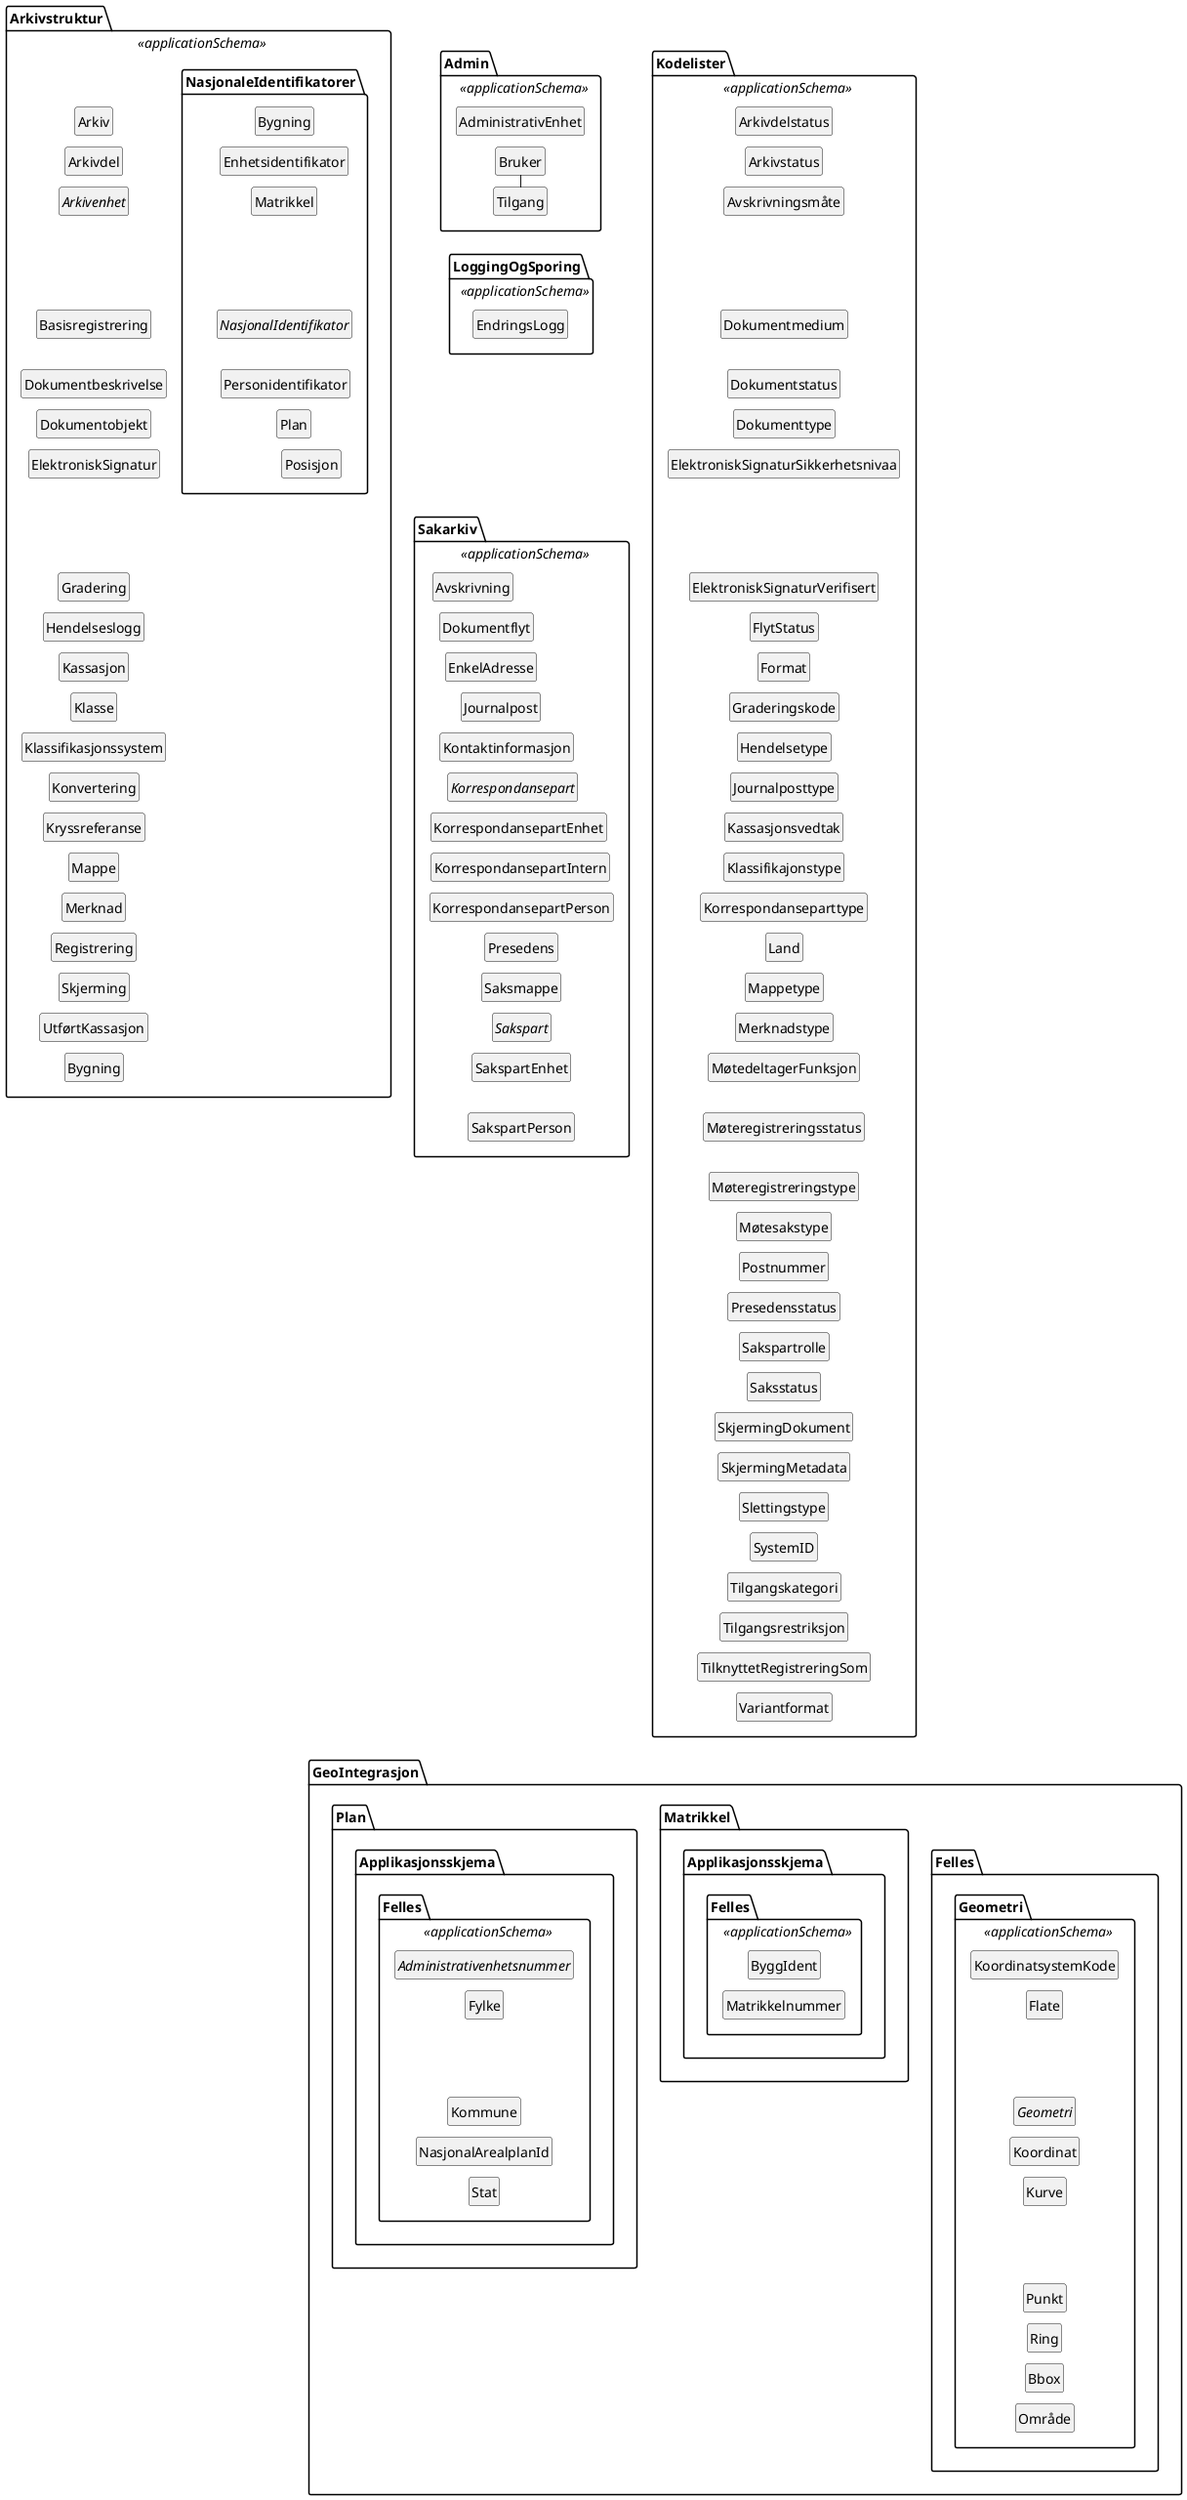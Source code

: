 @startuml
hide circle
hide empty members
skinparam ranksep 12

package Arkivstruktur <<applicationSchema>> {
  class Arkiv
  class Arkivdel
  abstract class Arkivenhet
  class Basisregistrering
  class Dokumentbeskrivelse
  class Dokumentobjekt
  class ElektroniskSignatur
  class Gradering
  class Hendelseslogg
  class Kassasjon
  class Klasse
  class Klassifikasjonssystem
  class Konvertering
  class Kryssreferanse
  class Mappe
  class Merknad
  class Registrering
  class Skjerming
  class UtførtKassasjon

  Arkiv -[hidden]- Arkivdel
  Arkivdel -[hidden]- Arkivenhet
  Arkivenhet -[hidden]-  Basisregistrering
  Basisregistrering -[hidden]-  Dokumentbeskrivelse
  Dokumentbeskrivelse -[hidden]-  Dokumentobjekt
  Dokumentobjekt -[hidden]-  ElektroniskSignatur
  ElektroniskSignatur -[hidden]-  Gradering
  Gradering -[hidden]-  Hendelseslogg
  Hendelseslogg -[hidden]-  Kassasjon
  Kassasjon -[hidden]-  Klasse
  Klasse -[hidden]-  Klassifikasjonssystem
  Klassifikasjonssystem -[hidden]-  Konvertering
  Konvertering -[hidden]-  Kryssreferanse
  Kryssreferanse -[hidden]-  Mappe
  Mappe -[hidden]-  Merknad
  Merknad -[hidden]-  Registrering
  Registrering -[hidden]-  Skjerming
  Skjerming -[hidden]-  UtførtKassasjon
  UtførtKassasjon -[hidden]- Bygning

  package NasjonaleIdentifikatorer {
    class Bygning
    class Enhetsidentifikator
    class Matrikkel
    abstract class NasjonalIdentifikator
    class Personidentifikator
    class Plan
    class Posisjon

    Bygning -[hidden]- Enhetsidentifikator
    Enhetsidentifikator -[hidden]- Matrikkel
    Matrikkel -[hidden]- NasjonalIdentifikator
    NasjonalIdentifikator -[hidden]- Personidentifikator
    Personidentifikator -[hidden]- Plan
    Plan -[hidden]- Posisjon
  }
}
package Sakarkiv <<applicationSchema>> {
  class Avskrivning
  class Dokumentflyt
  class EnkelAdresse
  class Journalpost
  class Kontaktinformasjon
  abstract class Korrespondansepart
  class KorrespondansepartEnhet
  class KorrespondansepartIntern
  class KorrespondansepartPerson
  class Presedens
  class Saksmappe
  abstract class Sakspart
  class SakspartEnhet
  class SakspartPerson

  Posisjon -[hidden]- Avskrivning
  Avskrivning -[hidden]- Dokumentflyt
  Dokumentflyt -[hidden]- EnkelAdresse
  EnkelAdresse -[hidden]- Journalpost
  Journalpost -[hidden]- Kontaktinformasjon
  Kontaktinformasjon -[hidden]- Korrespondansepart
  Korrespondansepart -[hidden]- KorrespondansepartEnhet
  KorrespondansepartEnhet -[hidden]- KorrespondansepartIntern
  KorrespondansepartIntern -[hidden]- KorrespondansepartPerson
  KorrespondansepartPerson -[hidden]- Presedens
  Presedens -[hidden]- Saksmappe
  Saksmappe -[hidden]- Sakspart
  Sakspart -[hidden]- SakspartEnhet
  SakspartEnhet -[hidden]- SakspartPerson
}
package Admin <<applicationSchema>> {
  class AdministrativEnhet
  class Bruker
  class Tilgang

  AdministrativEnhet -[hidden]- Bruker
  Bruker --Tilgang
}
package LoggingOgSporing <<applicationSchema>> {
  class EndringsLogg

  Tilgang -[hidden]- EndringsLogg
}
package Kodelister <<applicationSchema>> {
  class Arkivdelstatus
  class Arkivstatus
  class Avskrivningsmåte
  class Dokumentmedium
  class Dokumentstatus
  class Dokumenttype
  class ElektroniskSignaturSikkerhetsnivaa
  class ElektroniskSignaturVerifisert
  class FlytStatus
  class Format
  class Graderingskode
  class Hendelsetype
  class Journalposttype
  class Kassasjonsvedtak
  class Klassifikajonstype
  class Korrespondanseparttype
  class Land
  class Mappetype
  class Merknadstype
  class MøtedeltagerFunksjon
  class Møteregistreringsstatus
  class Møteregistreringstype
  class Møtesakstype
  class Postnummer
  class Presedensstatus
  class Sakspartrolle
  class Saksstatus
  class SkjermingDokument
  class SkjermingMetadata
  class Slettingstype
  class SystemID
  class Tilgangskategori
  class Tilgangsrestriksjon
  class TilknyttetRegistreringSom
  class Variantformat

  Arkivdelstatus -[hidden]- Arkivstatus
  Arkivstatus -[hidden]- Avskrivningsmåte
  Avskrivningsmåte -[hidden]- Dokumentmedium
  Dokumentmedium -[hidden]- Dokumentstatus
  Dokumentstatus -[hidden]- Dokumenttype
  Dokumenttype -[hidden]- ElektroniskSignaturSikkerhetsnivaa
  ElektroniskSignaturSikkerhetsnivaa -[hidden]- ElektroniskSignaturVerifisert
  ElektroniskSignaturVerifisert -[hidden]- FlytStatus
  FlytStatus -[hidden]- Format
  Format -[hidden]- Graderingskode
  Graderingskode -[hidden]- Hendelsetype
  Hendelsetype -[hidden]- Journalposttype
  Journalposttype -[hidden]- Kassasjonsvedtak
  Kassasjonsvedtak -[hidden]- Klassifikajonstype
  Klassifikajonstype -[hidden]- Korrespondanseparttype
  Korrespondanseparttype -[hidden]- Land
  Land -[hidden]- Mappetype
  Mappetype -[hidden]- Merknadstype
  Merknadstype -[hidden]- MøtedeltagerFunksjon
  MøtedeltagerFunksjon -[hidden]- Møteregistreringsstatus
  Møteregistreringsstatus -[hidden]- Møteregistreringstype
  Møteregistreringstype -[hidden]- Møtesakstype
  Møtesakstype -[hidden]- Postnummer
  Postnummer -[hidden]- Presedensstatus
  Presedensstatus -[hidden]- Sakspartrolle
  Sakspartrolle -[hidden]- Saksstatus
  Saksstatus -[hidden]- SkjermingDokument
  SkjermingDokument -[hidden]- SkjermingMetadata
  SkjermingMetadata -[hidden]- Slettingstype
  Slettingstype -[hidden]- SystemID
  SystemID -[hidden]- Tilgangskategori
  Tilgangskategori -[hidden]- Tilgangsrestriksjon
  Tilgangsrestriksjon -[hidden]- TilknyttetRegistreringSom
  TilknyttetRegistreringSom -[hidden]- Variantformat
}
package GeoIntegrasjon {

  package Felles.Geometri <<applicationSchema>> {
    class KoordinatsystemKode
    class Flate
    abstract class Geometri
    class Koordinat
    class Kurve
    class Punkt
    class Ring
    class Bbox
    class Område

    KoordinatsystemKode -[hidden]- Flate
    Flate -[hidden]- Geometri
    Geometri -[hidden]- Koordinat
    Koordinat -[hidden]- Kurve
    Kurve -[hidden]- Punkt
    Punkt -[hidden]- Ring
    Ring -[hidden]- Bbox
    Bbox -[hidden]- Område
  }

  package Matrikkel.Applikasjonsskjema.Felles <<applicationSchema>> {
    class ByggIdent
    class Matrikkelnummer

    ByggIdent -[hidden]- Matrikkelnummer
  }

  package Plan.Applikasjonsskjema.Felles <<applicationSchema>> {
    abstract class Administrativenhetsnummer
    class Fylke
    class Kommune
    class NasjonalArealplanId
    class Stat

    Administrativenhetsnummer -[hidden]- Fylke
    Fylke -[hidden]- Kommune
    Kommune -[hidden]- NasjonalArealplanId
    NasjonalArealplanId -[hidden]- Stat
  }

  Variantformat -[hidden]- KoordinatsystemKode
  Variantformat -[hidden]- ByggIdent
  Variantformat -[hidden]- Administrativenhetsnummer
}
@enduml
